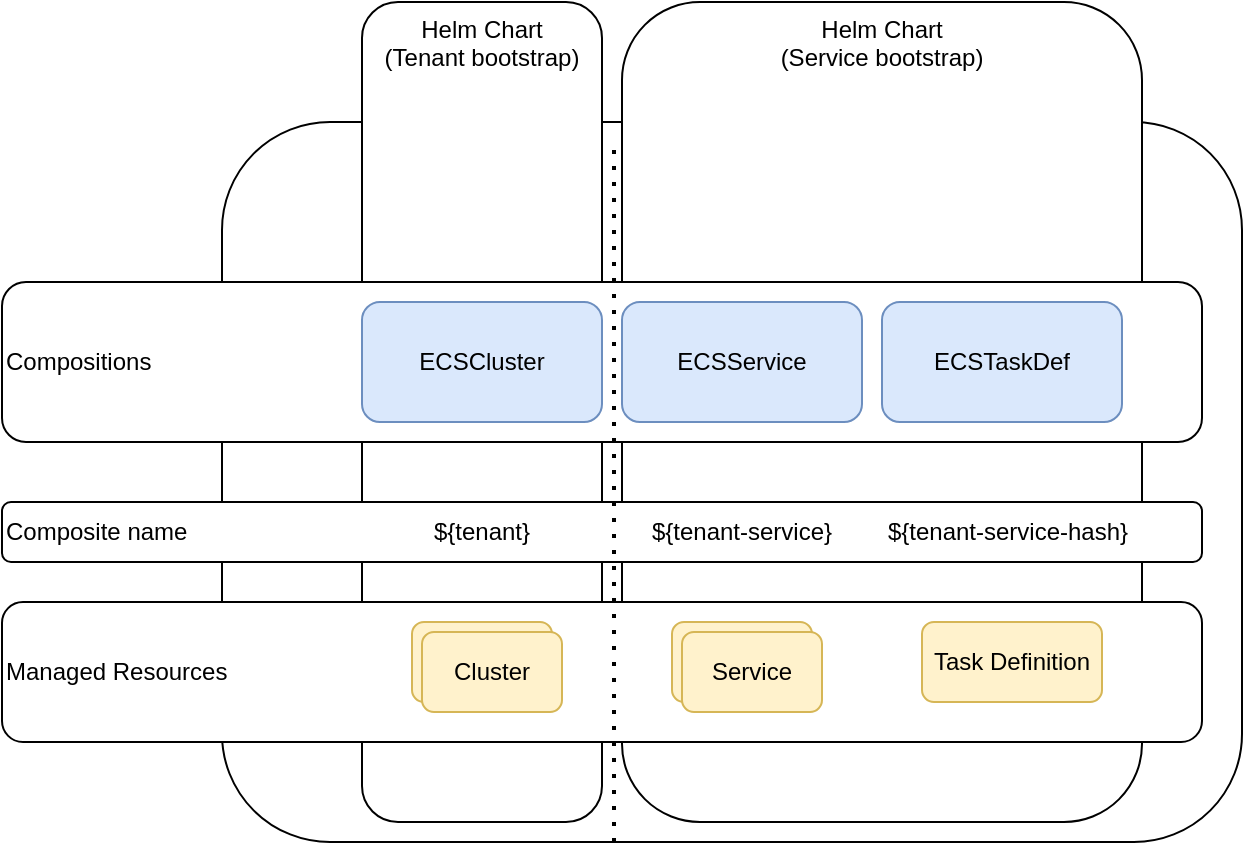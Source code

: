 <mxfile version="23.0.2" type="device">
  <diagram name="Page-1" id="nz8_5_e1gvYjseirS0Rg">
    <mxGraphModel dx="2141" dy="924" grid="1" gridSize="10" guides="1" tooltips="1" connect="1" arrows="1" fold="1" page="1" pageScale="1" pageWidth="827" pageHeight="1169" math="0" shadow="0">
      <root>
        <mxCell id="0" />
        <mxCell id="1" parent="0" />
        <mxCell id="7SnafQdKhrRNESV38Fov-7" value="" style="rounded=1;whiteSpace=wrap;html=1;" parent="1" vertex="1">
          <mxGeometry x="20" y="350" width="510" height="360" as="geometry" />
        </mxCell>
        <mxCell id="7SnafQdKhrRNESV38Fov-14" value="Helm Chart &lt;br&gt;(Service bootstrap)" style="rounded=1;whiteSpace=wrap;html=1;verticalAlign=top;" parent="1" vertex="1">
          <mxGeometry x="220" y="290" width="260" height="410" as="geometry" />
        </mxCell>
        <mxCell id="7SnafQdKhrRNESV38Fov-13" value="Helm Chart &lt;br&gt;(Tenant bootstrap)" style="rounded=1;whiteSpace=wrap;html=1;verticalAlign=top;" parent="1" vertex="1">
          <mxGeometry x="90" y="290" width="120" height="410" as="geometry" />
        </mxCell>
        <mxCell id="7SnafQdKhrRNESV38Fov-18" value="Managed Resources" style="rounded=1;whiteSpace=wrap;html=1;align=left;" parent="1" vertex="1">
          <mxGeometry x="-90" y="590" width="600" height="70" as="geometry" />
        </mxCell>
        <mxCell id="7SnafQdKhrRNESV38Fov-12" value="Compositions" style="rounded=1;whiteSpace=wrap;html=1;align=left;" parent="1" vertex="1">
          <mxGeometry x="-90" y="430" width="600" height="80" as="geometry" />
        </mxCell>
        <mxCell id="7SnafQdKhrRNESV38Fov-11" value="Composite name" style="rounded=1;whiteSpace=wrap;html=1;align=left;" parent="1" vertex="1">
          <mxGeometry x="-90" y="540" width="600" height="30" as="geometry" />
        </mxCell>
        <mxCell id="7SnafQdKhrRNESV38Fov-1" value="ECSTaskDef" style="rounded=1;whiteSpace=wrap;html=1;fillColor=#dae8fc;strokeColor=#6c8ebf;" parent="1" vertex="1">
          <mxGeometry x="350" y="440" width="120" height="60" as="geometry" />
        </mxCell>
        <mxCell id="7SnafQdKhrRNESV38Fov-2" value="ECSCluster" style="rounded=1;whiteSpace=wrap;html=1;fillColor=#dae8fc;strokeColor=#6c8ebf;" parent="1" vertex="1">
          <mxGeometry x="90" y="440" width="120" height="60" as="geometry" />
        </mxCell>
        <mxCell id="7SnafQdKhrRNESV38Fov-3" value="ECSService" style="rounded=1;whiteSpace=wrap;html=1;fillColor=#dae8fc;strokeColor=#6c8ebf;" parent="1" vertex="1">
          <mxGeometry x="220" y="440" width="120" height="60" as="geometry" />
        </mxCell>
        <mxCell id="7SnafQdKhrRNESV38Fov-4" value="${tenant}" style="text;html=1;strokeColor=none;fillColor=none;align=center;verticalAlign=middle;whiteSpace=wrap;rounded=0;" parent="1" vertex="1">
          <mxGeometry x="120" y="540" width="60" height="30" as="geometry" />
        </mxCell>
        <mxCell id="7SnafQdKhrRNESV38Fov-5" value="${tenant-service}" style="text;html=1;strokeColor=none;fillColor=none;align=center;verticalAlign=middle;whiteSpace=wrap;rounded=0;" parent="1" vertex="1">
          <mxGeometry x="230" y="540" width="100" height="30" as="geometry" />
        </mxCell>
        <mxCell id="7SnafQdKhrRNESV38Fov-6" value="${tenant-service-hash}" style="text;html=1;strokeColor=none;fillColor=none;align=center;verticalAlign=middle;whiteSpace=wrap;rounded=0;" parent="1" vertex="1">
          <mxGeometry x="350" y="540" width="126" height="30" as="geometry" />
        </mxCell>
        <mxCell id="7SnafQdKhrRNESV38Fov-8" value="" style="endArrow=none;dashed=1;html=1;dashPattern=1 3;strokeWidth=2;rounded=0;" parent="1" edge="1">
          <mxGeometry width="50" height="50" relative="1" as="geometry">
            <mxPoint x="216" y="710" as="sourcePoint" />
            <mxPoint x="216" y="360" as="targetPoint" />
          </mxGeometry>
        </mxCell>
        <mxCell id="7SnafQdKhrRNESV38Fov-15" value="Cluster" style="rounded=1;whiteSpace=wrap;html=1;fillColor=#fff2cc;strokeColor=#d6b656;" parent="1" vertex="1">
          <mxGeometry x="115" y="600" width="70" height="40" as="geometry" />
        </mxCell>
        <mxCell id="7SnafQdKhrRNESV38Fov-16" value="Service" style="rounded=1;whiteSpace=wrap;html=1;fillColor=#fff2cc;strokeColor=#d6b656;" parent="1" vertex="1">
          <mxGeometry x="245" y="600" width="70" height="40" as="geometry" />
        </mxCell>
        <mxCell id="7SnafQdKhrRNESV38Fov-17" value="Task Definition" style="rounded=1;whiteSpace=wrap;html=1;fillColor=#fff2cc;strokeColor=#d6b656;" parent="1" vertex="1">
          <mxGeometry x="370" y="600" width="90" height="40" as="geometry" />
        </mxCell>
        <mxCell id="7SnafQdKhrRNESV38Fov-19" value="Cluster" style="rounded=1;whiteSpace=wrap;html=1;fillColor=#fff2cc;strokeColor=#d6b656;" parent="1" vertex="1">
          <mxGeometry x="120" y="605" width="70" height="40" as="geometry" />
        </mxCell>
        <mxCell id="7SnafQdKhrRNESV38Fov-20" value="Service" style="rounded=1;whiteSpace=wrap;html=1;fillColor=#fff2cc;strokeColor=#d6b656;" parent="1" vertex="1">
          <mxGeometry x="250" y="605" width="70" height="40" as="geometry" />
        </mxCell>
      </root>
    </mxGraphModel>
  </diagram>
</mxfile>
